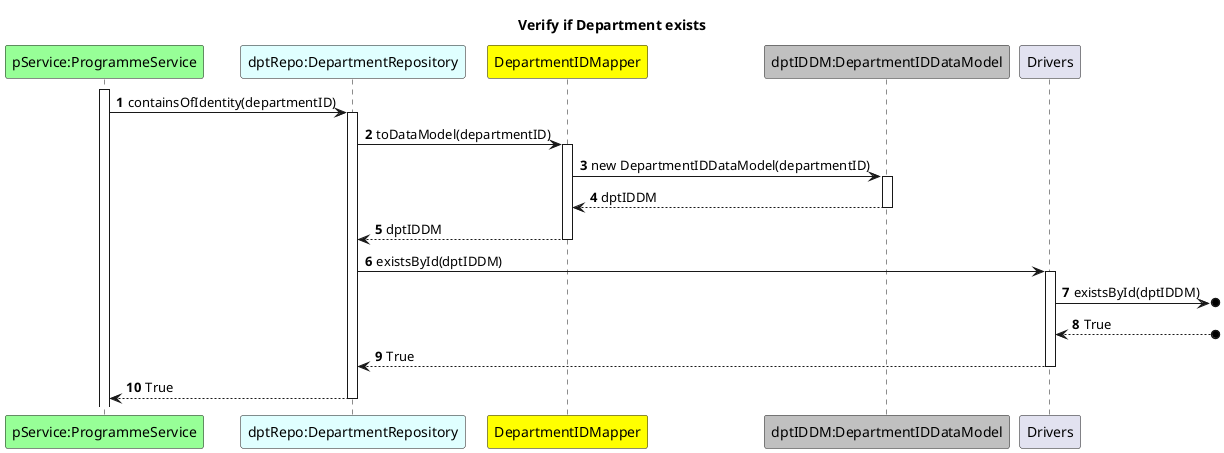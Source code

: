 @startuml
autonumber

title Verify if Department exists

participant "pService:ProgrammeService" as PS #physical
participant "dptRepo:DepartmentRepository" as DR #lightcyan
participant "DepartmentIDMapper" as DM #yellow
participant "dptIDDM:DepartmentIDDataModel" as DIDDM #silver

activate PS
PS -> DR ++: containsOfIdentity(departmentID)
DR -> DM ++: toDataModel(departmentID)
DM -> DIDDM ++: new DepartmentIDDataModel(departmentID)
DIDDM --> DM --: dptIDDM
DM --> DR --: dptIDDM
DR -> Drivers ++: existsById(dptIDDM)
Drivers ->o] : existsById(dptIDDM)
Drivers <--o] : True
Drivers --> DR --: True
DR --> PS --: True

@enduml